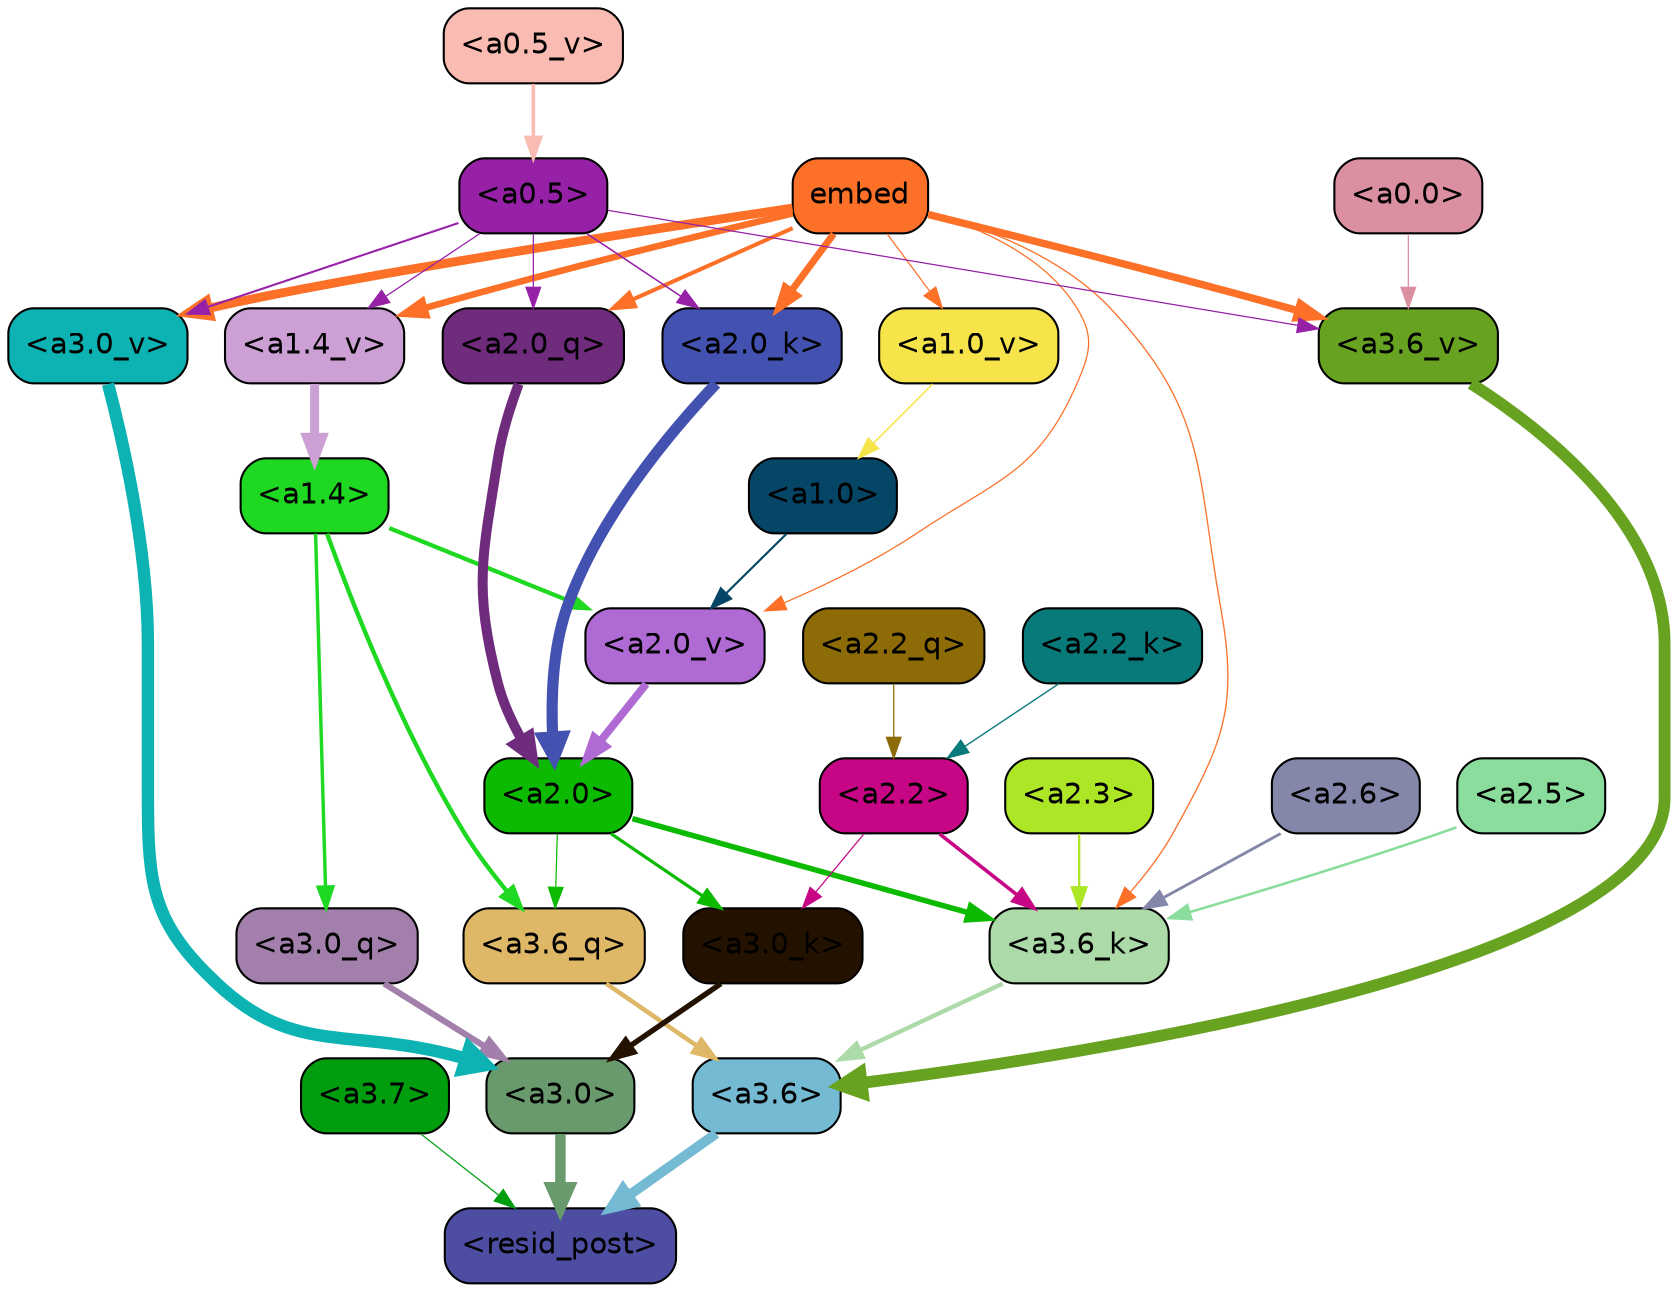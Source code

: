strict digraph "" {
	graph [bgcolor=transparent,
		layout=dot,
		overlap=false,
		splines=true
	];
	"<a3.7>"	[color=black,
		fillcolor="#009e0e",
		fontname=Helvetica,
		shape=box,
		style="filled, rounded"];
	"<resid_post>"	[color=black,
		fillcolor="#4d4ea2",
		fontname=Helvetica,
		shape=box,
		style="filled, rounded"];
	"<a3.7>" -> "<resid_post>"	[color="#009e0e",
		penwidth=0.6];
	"<a3.6>"	[color=black,
		fillcolor="#75bad3",
		fontname=Helvetica,
		shape=box,
		style="filled, rounded"];
	"<a3.6>" -> "<resid_post>"	[color="#75bad3",
		penwidth=4.748674273490906];
	"<a3.0>"	[color=black,
		fillcolor="#689a6d",
		fontname=Helvetica,
		shape=box,
		style="filled, rounded"];
	"<a3.0>" -> "<resid_post>"	[color="#689a6d",
		penwidth=5.004031300544739];
	"<a3.6_q>"	[color=black,
		fillcolor="#deb767",
		fontname=Helvetica,
		shape=box,
		style="filled, rounded"];
	"<a3.6_q>" -> "<a3.6>"	[color="#deb767",
		penwidth=2.1656854450702667];
	"<a3.0_q>"	[color=black,
		fillcolor="#a37fac",
		fontname=Helvetica,
		shape=box,
		style="filled, rounded"];
	"<a3.0_q>" -> "<a3.0>"	[color="#a37fac",
		penwidth=2.95696559548378];
	"<a3.6_k>"	[color=black,
		fillcolor="#acdba9",
		fontname=Helvetica,
		shape=box,
		style="filled, rounded"];
	"<a3.6_k>" -> "<a3.6>"	[color="#acdba9",
		penwidth=2.086437076330185];
	"<a3.0_k>"	[color=black,
		fillcolor="#241200",
		fontname=Helvetica,
		shape=box,
		style="filled, rounded"];
	"<a3.0_k>" -> "<a3.0>"	[color="#241200",
		penwidth=2.5988530814647675];
	"<a3.6_v>"	[color=black,
		fillcolor="#67a321",
		fontname=Helvetica,
		shape=box,
		style="filled, rounded"];
	"<a3.6_v>" -> "<a3.6>"	[color="#67a321",
		penwidth=5.669987380504608];
	"<a3.0_v>"	[color=black,
		fillcolor="#0cb3b2",
		fontname=Helvetica,
		shape=box,
		style="filled, rounded"];
	"<a3.0_v>" -> "<a3.0>"	[color="#0cb3b2",
		penwidth=5.9515902400016785];
	"<a2.0>"	[color=black,
		fillcolor="#0cba02",
		fontname=Helvetica,
		shape=box,
		style="filled, rounded"];
	"<a2.0>" -> "<a3.6_q>"	[color="#0cba02",
		penwidth=0.6];
	"<a2.0>" -> "<a3.6_k>"	[color="#0cba02",
		penwidth=2.6423546075820923];
	"<a2.0>" -> "<a3.0_k>"	[color="#0cba02",
		penwidth=1.5482127666473389];
	"<a1.4>"	[color=black,
		fillcolor="#1fd821",
		fontname=Helvetica,
		shape=box,
		style="filled, rounded"];
	"<a1.4>" -> "<a3.6_q>"	[color="#1fd821",
		penwidth=2.1035547256469727];
	"<a1.4>" -> "<a3.0_q>"	[color="#1fd821",
		penwidth=1.6541699171066284];
	"<a2.0_v>"	[color=black,
		fillcolor="#b06ad4",
		fontname=Helvetica,
		shape=box,
		style="filled, rounded"];
	"<a1.4>" -> "<a2.0_v>"	[color="#1fd821",
		penwidth=2.048949420452118];
	"<a2.6>"	[color=black,
		fillcolor="#8487a9",
		fontname=Helvetica,
		shape=box,
		style="filled, rounded"];
	"<a2.6>" -> "<a3.6_k>"	[color="#8487a9",
		penwidth=1.3718644380569458];
	"<a2.5>"	[color=black,
		fillcolor="#8add9d",
		fontname=Helvetica,
		shape=box,
		style="filled, rounded"];
	"<a2.5>" -> "<a3.6_k>"	[color="#8add9d",
		penwidth=1.231603980064392];
	"<a2.3>"	[color=black,
		fillcolor="#ade627",
		fontname=Helvetica,
		shape=box,
		style="filled, rounded"];
	"<a2.3>" -> "<a3.6_k>"	[color="#ade627",
		penwidth=1.1117559671401978];
	"<a2.2>"	[color=black,
		fillcolor="#c60685",
		fontname=Helvetica,
		shape=box,
		style="filled, rounded"];
	"<a2.2>" -> "<a3.6_k>"	[color="#c60685",
		penwidth=1.7315057516098022];
	"<a2.2>" -> "<a3.0_k>"	[color="#c60685",
		penwidth=0.6];
	embed	[color=black,
		fillcolor="#fc7027",
		fontname=Helvetica,
		shape=box,
		style="filled, rounded"];
	embed -> "<a3.6_k>"	[color="#fc7027",
		penwidth=0.6229734420776367];
	embed -> "<a3.6_v>"	[color="#fc7027",
		penwidth=3.56406831741333];
	embed -> "<a3.0_v>"	[color="#fc7027",
		penwidth=4.293717980384827];
	"<a2.0_q>"	[color=black,
		fillcolor="#6f2b7c",
		fontname=Helvetica,
		shape=box,
		style="filled, rounded"];
	embed -> "<a2.0_q>"	[color="#fc7027",
		penwidth=1.9479764699935913];
	"<a2.0_k>"	[color=black,
		fillcolor="#4352b0",
		fontname=Helvetica,
		shape=box,
		style="filled, rounded"];
	embed -> "<a2.0_k>"	[color="#fc7027",
		penwidth=3.348647713661194];
	embed -> "<a2.0_v>"	[color="#fc7027",
		penwidth=0.6];
	"<a1.4_v>"	[color=black,
		fillcolor="#cca0d5",
		fontname=Helvetica,
		shape=box,
		style="filled, rounded"];
	embed -> "<a1.4_v>"	[color="#fc7027",
		penwidth=3.1658360958099365];
	"<a1.0_v>"	[color=black,
		fillcolor="#f7e44b",
		fontname=Helvetica,
		shape=box,
		style="filled, rounded"];
	embed -> "<a1.0_v>"	[color="#fc7027",
		penwidth=0.6];
	"<a0.5>"	[color=black,
		fillcolor="#9621a7",
		fontname=Helvetica,
		shape=box,
		style="filled, rounded"];
	"<a0.5>" -> "<a3.6_v>"	[color="#9621a7",
		penwidth=0.6];
	"<a0.5>" -> "<a3.0_v>"	[color="#9621a7",
		penwidth=0.9916514158248901];
	"<a0.5>" -> "<a2.0_q>"	[color="#9621a7",
		penwidth=0.6];
	"<a0.5>" -> "<a2.0_k>"	[color="#9621a7",
		penwidth=0.7479127645492554];
	"<a0.5>" -> "<a1.4_v>"	[color="#9621a7",
		penwidth=0.6];
	"<a0.0>"	[color=black,
		fillcolor="#db90a1",
		fontname=Helvetica,
		shape=box,
		style="filled, rounded"];
	"<a0.0>" -> "<a3.6_v>"	[color="#db90a1",
		penwidth=0.6];
	"<a2.2_q>"	[color=black,
		fillcolor="#8d6b06",
		fontname=Helvetica,
		shape=box,
		style="filled, rounded"];
	"<a2.2_q>" -> "<a2.2>"	[color="#8d6b06",
		penwidth=0.6068362593650818];
	"<a2.0_q>" -> "<a2.0>"	[color="#6f2b7c",
		penwidth=4.801594913005829];
	"<a2.2_k>"	[color=black,
		fillcolor="#087a7a",
		fontname=Helvetica,
		shape=box,
		style="filled, rounded"];
	"<a2.2_k>" -> "<a2.2>"	[color="#087a7a",
		penwidth=0.6648573875427246];
	"<a2.0_k>" -> "<a2.0>"	[color="#4352b0",
		penwidth=5.364346981048584];
	"<a2.0_v>" -> "<a2.0>"	[color="#b06ad4",
		penwidth=3.76983106136322];
	"<a1.0>"	[color=black,
		fillcolor="#054566",
		fontname=Helvetica,
		shape=box,
		style="filled, rounded"];
	"<a1.0>" -> "<a2.0_v>"	[color="#054566",
		penwidth=1.0333166718482971];
	"<a1.4_v>" -> "<a1.4>"	[color="#cca0d5",
		penwidth=4.295930981636047];
	"<a1.0_v>" -> "<a1.0>"	[color="#f7e44b",
		penwidth=0.7506231069564819];
	"<a0.5_v>"	[color=black,
		fillcolor="#fabcb2",
		fontname=Helvetica,
		shape=box,
		style="filled, rounded"];
	"<a0.5_v>" -> "<a0.5>"	[color="#fabcb2",
		penwidth=1.6795680522918701];
}
